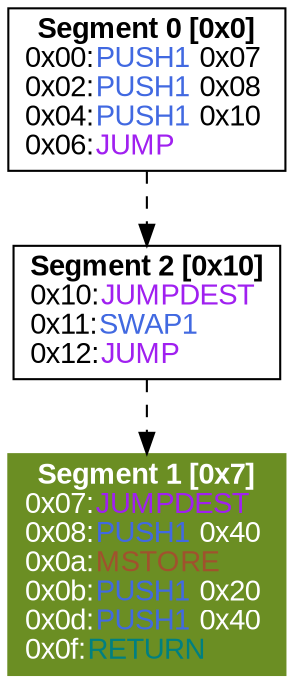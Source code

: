 digraph CFG {
node [shape=box]
node[fontname=arial]
edge[fontname=arial]
ranking=TB
 s0_0 [label=<
<B>Segment 0 [0x0]</B><BR ALIGN="CENTER"/>
0x00:<FONT color="royalblue">PUSH1</FONT> 0x07 <BR ALIGN="LEFT"/>
0x02:<FONT color="royalblue">PUSH1</FONT> 0x08 <BR ALIGN="LEFT"/>
0x04:<FONT color="royalblue">PUSH1</FONT> 0x10 <BR ALIGN="LEFT"/>
0x06:<FONT color="purple">JUMP</FONT> <BR ALIGN="LEFT"/>
> tooltip=<Stack Size &#916;: +2&#10;Exit Jump target: Constant 0x10&#10;Stack Size on Entry &#8805; 0>]
s1_1 [label=<
<B>Segment 2 [0x10]</B><BR ALIGN="CENTER"/>
0x10:<FONT color="purple">JUMPDEST</FONT> <BR ALIGN="LEFT"/>
0x11:<FONT color="royalblue">SWAP1</FONT> <BR ALIGN="LEFT"/>
0x12:<FONT color="purple">JUMP</FONT> <BR ALIGN="LEFT"/>
> tooltip=<Stack Size &#916;: -1&#10;Exit Jump target: Stack on Entry.Peek(1)&#10;Stack Size on Entry &#8805; 2>]
s3_2 [style=filled,color=olivedrab,fontcolor=white,label=<
<B>Segment 1 [0x7]</B><BR ALIGN="CENTER"/>
0x07:<FONT color="purple">JUMPDEST</FONT> <BR ALIGN="LEFT"/>
0x08:<FONT color="royalblue">PUSH1</FONT> 0x40 <BR ALIGN="LEFT"/>
0x0a:<FONT color="sienna">MSTORE</FONT> <BR ALIGN="LEFT"/>
0x0b:<FONT color="royalblue">PUSH1</FONT> 0x20 <BR ALIGN="LEFT"/>
0x0d:<FONT color="royalblue">PUSH1</FONT> 0x40 <BR ALIGN="LEFT"/>
0x0f:<FONT color="teal">RETURN</FONT> <BR ALIGN="LEFT"/>
> tooltip=<Stack Size &#916;: +1&#10;Stack Size on Entry &#8805; 1>]
s0_0 -> s1_1 [tooltip="Jump",style=dashed]
s1_1 -> s3_2 [tooltip="Jump",style=dashed]
}
